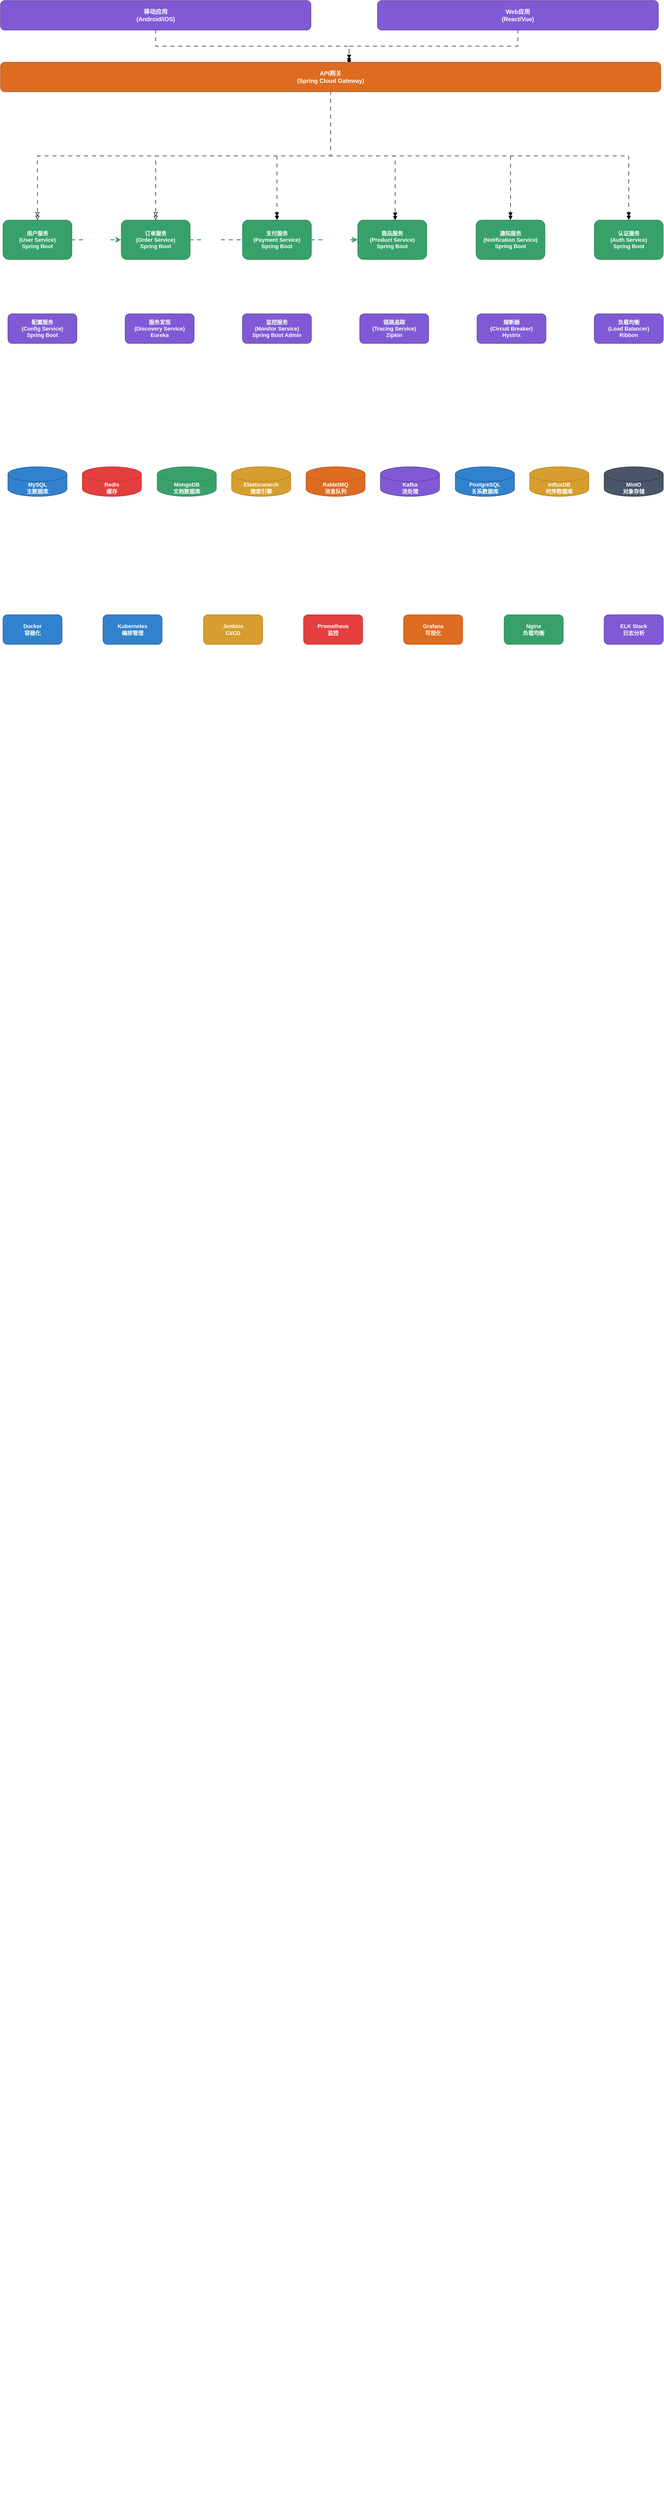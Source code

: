<mxfile>
    <diagram name="微服务架构设计" id="N2Myn5PMIJ71eVjoM_Ix">
        <mxGraphModel dx="1378" dy="1780" grid="1" gridSize="10" guides="1" tooltips="1" connect="1" arrows="1" fold="1" page="1" pageScale="1" pageWidth="827" pageHeight="1169" background="none" math="1" shadow="0">
            <root>
                <mxCell id="0"/>
                <mxCell id="1" parent="0"/>
                <mxCell id="m5sTgkwVKxVvh67zWAer-371" style="edgeStyle=orthogonalEdgeStyle;rounded=0;orthogonalLoop=1;jettySize=auto;html=1;exitX=0.5;exitY=1;exitDx=0;exitDy=0;entryX=0.528;entryY=0.073;entryDx=0;entryDy=0;flowAnimation=1;entryPerimeter=0;" parent="1" source="m5sTgkwVKxVvh67zWAer-361" target="m5sTgkwVKxVvh67zWAer-364" edge="1">
                    <mxGeometry relative="1" as="geometry"/>
                </mxCell>
                <mxCell id="m5sTgkwVKxVvh67zWAer-361" value="Web应用&#10;(React/Vue)" style="rounded=1;whiteSpace=wrap;html=1;fillColor=#805ad5;strokeColor=#553c9a;fontColor=#ffffff;fontSize=12;fontStyle=1;" parent="1" vertex="1">
                    <mxGeometry x="1320" y="555" width="570" height="60" as="geometry"/>
                </mxCell>
                <mxCell id="2" style="edgeStyle=orthogonalEdgeStyle;shape=connector;rounded=0;html=1;exitX=0.5;exitY=1;exitDx=0;exitDy=0;entryX=0.528;entryY=0.007;entryDx=0;entryDy=0;entryPerimeter=0;labelBackgroundColor=default;strokeColor=default;fontFamily=Helvetica;fontSize=11;fontColor=default;startArrow=none;startFill=0;endArrow=doubleBlock;endFill=1;flowAnimation=1;" parent="1" source="m5sTgkwVKxVvh67zWAer-362" target="m5sTgkwVKxVvh67zWAer-364" edge="1">
                    <mxGeometry relative="1" as="geometry"/>
                </mxCell>
                <mxCell id="m5sTgkwVKxVvh67zWAer-362" value="移动应用&#10;(Android/iOS)" style="rounded=1;whiteSpace=wrap;html=1;fillColor=#805ad5;strokeColor=#553c9a;fontColor=#ffffff;fontSize=12;fontStyle=1;" parent="1" vertex="1">
                    <mxGeometry x="555" y="555" width="630" height="60" as="geometry"/>
                </mxCell>
                <mxCell id="m5sTgkwVKxVvh67zWAer-382" style="edgeStyle=orthogonalEdgeStyle;rounded=0;orthogonalLoop=1;jettySize=auto;html=1;exitX=0.5;exitY=1;exitDx=0;exitDy=0;convertToSvg=0;flowAnimation=1;endArrow=doubleBlock;endFill=0;" parent="1" source="m5sTgkwVKxVvh67zWAer-364" target="m5sTgkwVKxVvh67zWAer-372" edge="1">
                    <mxGeometry relative="1" as="geometry"/>
                </mxCell>
                <mxCell id="m5sTgkwVKxVvh67zWAer-383" style="edgeStyle=orthogonalEdgeStyle;rounded=0;orthogonalLoop=1;jettySize=auto;html=1;exitX=0.5;exitY=1;exitDx=0;exitDy=0;entryX=0.5;entryY=0;entryDx=0;entryDy=0;exitPerimeter=0;convertToSvg=0;flowAnimation=1;endArrow=doubleBlock;endFill=0;" parent="1" source="m5sTgkwVKxVvh67zWAer-364" target="m5sTgkwVKxVvh67zWAer-373" edge="1">
                    <mxGeometry relative="1" as="geometry"/>
                </mxCell>
                <mxCell id="3" style="edgeStyle=orthogonalEdgeStyle;shape=connector;rounded=0;html=1;exitX=0.5;exitY=1;exitDx=0;exitDy=0;entryX=0.5;entryY=0;entryDx=0;entryDy=0;labelBackgroundColor=default;strokeColor=default;fontFamily=Helvetica;fontSize=11;fontColor=default;startArrow=none;startFill=0;endArrow=doubleBlock;endFill=1;flowAnimation=1;" parent="1" source="m5sTgkwVKxVvh67zWAer-364" target="m5sTgkwVKxVvh67zWAer-381" edge="1">
                    <mxGeometry relative="1" as="geometry"/>
                </mxCell>
                <mxCell id="4" style="edgeStyle=orthogonalEdgeStyle;shape=connector;rounded=0;html=1;exitX=0.5;exitY=1;exitDx=0;exitDy=0;labelBackgroundColor=default;strokeColor=default;fontFamily=Helvetica;fontSize=11;fontColor=default;startArrow=none;startFill=0;endArrow=doubleBlock;endFill=1;flowAnimation=1;" parent="1" source="m5sTgkwVKxVvh67zWAer-364" target="m5sTgkwVKxVvh67zWAer-375" edge="1">
                    <mxGeometry relative="1" as="geometry"/>
                </mxCell>
                <mxCell id="5" style="edgeStyle=orthogonalEdgeStyle;shape=connector;rounded=0;html=1;exitX=0.5;exitY=1;exitDx=0;exitDy=0;labelBackgroundColor=default;strokeColor=default;fontFamily=Helvetica;fontSize=11;fontColor=default;startArrow=none;startFill=0;endArrow=doubleBlock;endFill=1;flowAnimation=1;" parent="1" source="m5sTgkwVKxVvh67zWAer-364" target="m5sTgkwVKxVvh67zWAer-376" edge="1">
                    <mxGeometry relative="1" as="geometry"/>
                </mxCell>
                <mxCell id="m5sTgkwVKxVvh67zWAer-364" value="API网关&#10;(Spring Cloud Gateway)" style="rounded=1;whiteSpace=wrap;html=1;fillColor=#dd6b20;strokeColor=#c05621;fontColor=#ffffff;fontSize=12;fontStyle=1;" parent="1" vertex="1">
                    <mxGeometry x="555" y="680" width="1340" height="60" as="geometry"/>
                </mxCell>
                <mxCell id="m5sTgkwVKxVvh67zWAer-372" value="用户服务&#10;(User Service)&#10;Spring Boot" style="rounded=1;whiteSpace=wrap;html=1;fillColor=#38a169;strokeColor=#2f855a;fontColor=#ffffff;fontSize=11;fontStyle=1;" parent="1" vertex="1">
                    <mxGeometry x="560" y="1000" width="140" height="80" as="geometry"/>
                </mxCell>
                <mxCell id="m5sTgkwVKxVvh67zWAer-373" value="订单服务&#10;(Order Service)&#10;Spring Boot" style="rounded=1;whiteSpace=wrap;html=1;fillColor=#38a169;strokeColor=#2f855a;fontColor=#ffffff;fontSize=11;fontStyle=1;" parent="1" vertex="1">
                    <mxGeometry x="800" y="1000" width="140" height="80" as="geometry"/>
                </mxCell>
                <mxCell id="m5sTgkwVKxVvh67zWAer-374" value="商品服务&#10;(Product Service)&#10;Spring Boot" style="rounded=1;whiteSpace=wrap;html=1;fillColor=#38a169;strokeColor=#2f855a;fontColor=#ffffff;fontSize=11;fontStyle=1;" parent="1" vertex="1">
                    <mxGeometry x="1280" y="1000" width="140" height="80" as="geometry"/>
                </mxCell>
                <mxCell id="m5sTgkwVKxVvh67zWAer-375" value="通知服务&#10;(Notification Service)&#10;Spring Boot" style="rounded=1;whiteSpace=wrap;html=1;fillColor=#38a169;strokeColor=#2f855a;fontColor=#ffffff;fontSize=11;fontStyle=1;" parent="1" vertex="1">
                    <mxGeometry x="1520" y="1000" width="140" height="80" as="geometry"/>
                </mxCell>
                <mxCell id="m5sTgkwVKxVvh67zWAer-376" value="认证服务&#10;(Auth Service)&#10;Spring Boot" style="rounded=1;whiteSpace=wrap;html=1;fillColor=#38a169;strokeColor=#2f855a;fontColor=#ffffff;fontSize=11;fontStyle=1;" parent="1" vertex="1">
                    <mxGeometry x="1760" y="1000" width="140" height="80" as="geometry"/>
                </mxCell>
                <mxCell id="m5sTgkwVKxVvh67zWAer-377" value="REST API" style="endArrow=classic;html=1;rounded=0;exitX=1;exitY=0.5;exitDx=0;exitDy=0;entryX=0;entryY=0.5;entryDx=0;entryDy=0;fontSize=10;fontColor=light-dark(#FFFFFF,#FFFFFF);strokeColor=#38a169;strokeWidth=2;flowAnimation=1;" parent="1" source="m5sTgkwVKxVvh67zWAer-372" target="m5sTgkwVKxVvh67zWAer-373" edge="1">
                    <mxGeometry width="50" height="50" relative="1" as="geometry">
                        <mxPoint x="800" y="1030" as="sourcePoint"/>
                        <mxPoint x="800" y="1030" as="targetPoint"/>
                    </mxGeometry>
                </mxCell>
                <mxCell id="m5sTgkwVKxVvh67zWAer-378" value="REST API" style="endArrow=classic;html=1;rounded=0;exitX=1;exitY=0.5;exitDx=0;exitDy=0;entryX=0;entryY=0.5;entryDx=0;entryDy=0;fontSize=10;fontColor=light-dark(#FFFFFF,#FFFFFF);strokeColor=#38a169;strokeWidth=2;startArrow=none;flowAnimation=1;" parent="1" source="m5sTgkwVKxVvh67zWAer-381" target="m5sTgkwVKxVvh67zWAer-374" edge="1">
                    <mxGeometry width="50" height="50" relative="1" as="geometry">
                        <mxPoint x="960" y="1030" as="sourcePoint"/>
                        <mxPoint x="960" y="1030" as="targetPoint"/>
                    </mxGeometry>
                </mxCell>
                <mxCell id="m5sTgkwVKxVvh67zWAer-380" value="" style="endArrow=none;html=1;rounded=0;exitX=1;exitY=0.5;exitDx=0;exitDy=0;entryX=0;entryY=0.5;entryDx=0;entryDy=0;fontSize=10;fontColor=light-dark(#FFFFFF,#FFFFFF);strokeColor=#38a169;strokeWidth=2;flowAnimation=1;align=center;labelBorderColor=none;" parent="1" source="m5sTgkwVKxVvh67zWAer-373" target="m5sTgkwVKxVvh67zWAer-381" edge="1">
                    <mxGeometry width="50" height="50" relative="1" as="geometry">
                        <mxPoint x="940" y="1030" as="sourcePoint"/>
                        <mxPoint x="1160" y="1030" as="targetPoint"/>
                        <Array as="points"/>
                    </mxGeometry>
                </mxCell>
                <mxCell id="9" value="&lt;span style=&quot;color: rgb(255, 255, 255); font-size: 10px;&quot;&gt;消息队列&lt;/span&gt;" style="edgeLabel;html=1;align=center;verticalAlign=middle;resizable=0;points=[];" vertex="1" connectable="0" parent="m5sTgkwVKxVvh67zWAer-380">
                    <mxGeometry x="-0.234" y="-2" relative="1" as="geometry">
                        <mxPoint y="-2" as="offset"/>
                    </mxGeometry>
                </mxCell>
                <mxCell id="m5sTgkwVKxVvh67zWAer-381" value="支付服务&#10;(Payment Service)&#10;Spring Boot" style="rounded=1;whiteSpace=wrap;html=1;fillColor=#38a169;strokeColor=#2f855a;fontColor=#ffffff;fontSize=11;fontStyle=1;" parent="1" vertex="1">
                    <mxGeometry x="1046" y="1000" width="140" height="80" as="geometry"/>
                </mxCell>
                <mxCell id="m5sTgkwVKxVvh67zWAer-384" style="edgeStyle=orthogonalEdgeStyle;rounded=0;orthogonalLoop=1;jettySize=auto;html=1;exitX=0.5;exitY=1;exitDx=0;exitDy=0;entryX=0.542;entryY=0.004;entryDx=0;entryDy=0;entryPerimeter=0;convertToSvg=0;flowAnimation=1;startArrow=none;startFill=0;endArrow=doubleBlock;endFill=1;" parent="1" source="m5sTgkwVKxVvh67zWAer-364" target="m5sTgkwVKxVvh67zWAer-374" edge="1">
                    <mxGeometry relative="1" as="geometry"/>
                </mxCell>
                <mxCell id="m5sTgkwVKxVvh67zWAer-385" value="配置服务&#10;(Config Service)&#10;Spring Boot" style="rounded=1;whiteSpace=wrap;html=1;fillColor=#805ad5;strokeColor=#553c9a;fontColor=#ffffff;fontSize=11;fontStyle=1;" parent="1" vertex="1">
                    <mxGeometry x="570" y="1190" width="140" height="60" as="geometry"/>
                </mxCell>
                <mxCell id="m5sTgkwVKxVvh67zWAer-386" value="服务发现&#10;(Discovery Service)&#10;Eureka" style="rounded=1;whiteSpace=wrap;html=1;fillColor=#805ad5;strokeColor=#553c9a;fontColor=#ffffff;fontSize=11;fontStyle=1;" parent="1" vertex="1">
                    <mxGeometry x="808" y="1190" width="140" height="60" as="geometry"/>
                </mxCell>
                <mxCell id="m5sTgkwVKxVvh67zWAer-387" value="监控服务&#10;(Monitor Service)&#10;Spring Boot Admin" style="rounded=1;whiteSpace=wrap;html=1;fillColor=#805ad5;strokeColor=#553c9a;fontColor=#ffffff;fontSize=11;fontStyle=1;" parent="1" vertex="1">
                    <mxGeometry x="1046" y="1190" width="140" height="60" as="geometry"/>
                </mxCell>
                <mxCell id="m5sTgkwVKxVvh67zWAer-388" value="链路追踪&#10;(Tracing Service)&#10;Zipkin" style="rounded=1;whiteSpace=wrap;html=1;fillColor=#805ad5;strokeColor=#553c9a;fontColor=#ffffff;fontSize=11;fontStyle=1;" parent="1" vertex="1">
                    <mxGeometry x="1284" y="1190" width="140" height="60" as="geometry"/>
                </mxCell>
                <mxCell id="m5sTgkwVKxVvh67zWAer-389" value="熔断器&#10;(Circuit Breaker)&#10;Hystrix" style="rounded=1;whiteSpace=wrap;html=1;fillColor=#805ad5;strokeColor=#553c9a;fontColor=#ffffff;fontSize=11;fontStyle=1;" parent="1" vertex="1">
                    <mxGeometry x="1522" y="1190" width="140" height="60" as="geometry"/>
                </mxCell>
                <mxCell id="m5sTgkwVKxVvh67zWAer-390" value="负载均衡&#10;(Load Balancer)&#10;Ribbon" style="rounded=1;whiteSpace=wrap;html=1;fillColor=#805ad5;strokeColor=#553c9a;fontColor=#ffffff;fontSize=11;fontStyle=1;" parent="1" vertex="1">
                    <mxGeometry x="1760" y="1190" width="140" height="60" as="geometry"/>
                </mxCell>
                <mxCell id="m5sTgkwVKxVvh67zWAer-397" value="MySQL&#10;主数据库" style="shape=cylinder3;whiteSpace=wrap;html=1;boundedLbl=1;backgroundOutline=1;size=15;fillColor=#3182ce;strokeColor=#2c5282;fontColor=#ffffff;fontSize=11;fontStyle=1;" parent="1" vertex="1">
                    <mxGeometry x="570" y="1500" width="120" height="60" as="geometry"/>
                </mxCell>
                <mxCell id="m5sTgkwVKxVvh67zWAer-398" value="Redis&#10;缓存" style="shape=cylinder3;whiteSpace=wrap;html=1;boundedLbl=1;backgroundOutline=1;size=15;fillColor=#e53e3e;strokeColor=#c53030;fontColor=#ffffff;fontSize=11;fontStyle=1;" parent="1" vertex="1">
                    <mxGeometry x="721" y="1500" width="120" height="60" as="geometry"/>
                </mxCell>
                <mxCell id="m5sTgkwVKxVvh67zWAer-399" value="MongoDB&#10;文档数据库" style="shape=cylinder3;whiteSpace=wrap;html=1;boundedLbl=1;backgroundOutline=1;size=15;fillColor=#38a169;strokeColor=#2f855a;fontColor=#ffffff;fontSize=11;fontStyle=1;" parent="1" vertex="1">
                    <mxGeometry x="873" y="1500" width="120" height="60" as="geometry"/>
                </mxCell>
                <mxCell id="m5sTgkwVKxVvh67zWAer-400" value="Elasticsearch&#10;搜索引擎" style="shape=cylinder3;whiteSpace=wrap;html=1;boundedLbl=1;backgroundOutline=1;size=15;fillColor=#d69e2e;strokeColor=#b7791f;fontColor=#ffffff;fontSize=11;fontStyle=1;" parent="1" vertex="1">
                    <mxGeometry x="1024" y="1500" width="120" height="60" as="geometry"/>
                </mxCell>
                <mxCell id="m5sTgkwVKxVvh67zWAer-401" value="RabbitMQ&#10;消息队列" style="shape=cylinder3;whiteSpace=wrap;html=1;boundedLbl=1;backgroundOutline=1;size=15;fillColor=#dd6b20;strokeColor=#c05621;fontColor=#ffffff;fontSize=11;fontStyle=1;" parent="1" vertex="1">
                    <mxGeometry x="1175" y="1500" width="120" height="60" as="geometry"/>
                </mxCell>
                <mxCell id="m5sTgkwVKxVvh67zWAer-402" value="Kafka&#10;流处理" style="shape=cylinder3;whiteSpace=wrap;html=1;boundedLbl=1;backgroundOutline=1;size=15;fillColor=#805ad5;strokeColor=#553c9a;fontColor=#ffffff;fontSize=11;fontStyle=1;" parent="1" vertex="1">
                    <mxGeometry x="1326" y="1500" width="120" height="60" as="geometry"/>
                </mxCell>
                <mxCell id="m5sTgkwVKxVvh67zWAer-403" value="PostgreSQL&#10;关系数据库" style="shape=cylinder3;whiteSpace=wrap;html=1;boundedLbl=1;backgroundOutline=1;size=15;fillColor=#3182ce;strokeColor=#2c5282;fontColor=#ffffff;fontSize=11;fontStyle=1;" parent="1" vertex="1">
                    <mxGeometry x="1478" y="1500" width="120" height="60" as="geometry"/>
                </mxCell>
                <mxCell id="m5sTgkwVKxVvh67zWAer-404" value="MinIO&#10;对象存储" style="shape=cylinder3;whiteSpace=wrap;html=1;boundedLbl=1;backgroundOutline=1;size=15;fillColor=#4a5568;strokeColor=#2d3748;fontColor=#ffffff;fontSize=11;fontStyle=1;" parent="1" vertex="1">
                    <mxGeometry x="1780" y="1500" width="120" height="60" as="geometry"/>
                </mxCell>
                <mxCell id="m5sTgkwVKxVvh67zWAer-405" value="InfluxDB&#10;时序数据库" style="shape=cylinder3;whiteSpace=wrap;html=1;boundedLbl=1;backgroundOutline=1;size=15;fillColor=#d69e2e;strokeColor=#b7791f;fontColor=#ffffff;fontSize=11;fontStyle=1;" parent="1" vertex="1">
                    <mxGeometry x="1629" y="1500" width="120" height="60" as="geometry"/>
                </mxCell>
                <mxCell id="m5sTgkwVKxVvh67zWAer-406" value="Docker&#10;容器化" style="rounded=1;whiteSpace=wrap;html=1;fillColor=#3182ce;strokeColor=#2c5282;fontColor=#ffffff;fontSize=11;fontStyle=1;" parent="1" vertex="1">
                    <mxGeometry x="560" y="1800" width="120" height="60" as="geometry"/>
                </mxCell>
                <mxCell id="m5sTgkwVKxVvh67zWAer-407" value="Kubernetes&#10;编排管理" style="rounded=1;whiteSpace=wrap;html=1;fillColor=#3182ce;strokeColor=#2c5282;fontColor=#ffffff;fontSize=11;fontStyle=1;" parent="1" vertex="1">
                    <mxGeometry x="763" y="1800" width="120" height="60" as="geometry"/>
                </mxCell>
                <mxCell id="m5sTgkwVKxVvh67zWAer-408" value="Jenkins&#10;CI/CD" style="rounded=1;whiteSpace=wrap;html=1;fillColor=#d69e2e;strokeColor=#b7791f;fontColor=#ffffff;fontSize=11;fontStyle=1;" parent="1" vertex="1">
                    <mxGeometry x="967" y="1800" width="120" height="60" as="geometry"/>
                </mxCell>
                <mxCell id="m5sTgkwVKxVvh67zWAer-409" value="Prometheus&#10;监控" style="rounded=1;whiteSpace=wrap;html=1;fillColor=#e53e3e;strokeColor=#c53030;fontColor=#ffffff;fontSize=11;fontStyle=1;" parent="1" vertex="1">
                    <mxGeometry x="1170" y="1800" width="120" height="60" as="geometry"/>
                </mxCell>
                <mxCell id="m5sTgkwVKxVvh67zWAer-410" value="Grafana&#10;可视化" style="rounded=1;whiteSpace=wrap;html=1;fillColor=#dd6b20;strokeColor=#c05621;fontColor=#ffffff;fontSize=11;fontStyle=1;" parent="1" vertex="1">
                    <mxGeometry x="1373" y="1800" width="120" height="60" as="geometry"/>
                </mxCell>
                <mxCell id="m5sTgkwVKxVvh67zWAer-411" value="Nginx&#10;负载均衡" style="rounded=1;whiteSpace=wrap;html=1;fillColor=#38a169;strokeColor=#2f855a;fontColor=#ffffff;fontSize=11;fontStyle=1;" parent="1" vertex="1">
                    <mxGeometry x="1577" y="1800" width="120" height="60" as="geometry"/>
                </mxCell>
                <mxCell id="m5sTgkwVKxVvh67zWAer-412" value="ELK Stack&#10;日志分析" style="rounded=1;whiteSpace=wrap;html=1;fillColor=#805ad5;strokeColor=#553c9a;fontColor=#ffffff;fontSize=11;fontStyle=1;" parent="1" vertex="1">
                    <mxGeometry x="1780" y="1800" width="120" height="60" as="geometry"/>
                </mxCell>
                <mxCell id="8" value="&lt;mxfile host=&quot;65bd71144e&quot;&gt;&#10;    &lt;diagram name=&quot;详细微服务架构设计&quot; id=&quot;detailed-microservice-arch&quot;&gt;&#10;        &lt;mxGraphModel dx=&quot;1600&quot; dy=&quot;1200&quot; grid=&quot;1&quot; gridSize=&quot;10&quot; guides=&quot;1&quot; tooltips=&quot;1&quot; connect=&quot;1&quot; arrows=&quot;1&quot; fold=&quot;1&quot; page=&quot;1&quot; pageScale=&quot;1&quot; pageWidth=&quot;1169&quot; pageHeight=&quot;827&quot; background=&quot;none&quot; math=&quot;1&quot; shadow=&quot;0&quot;&gt;&#10;            &lt;root&gt;&#10;                &lt;mxCell id=&quot;0&quot;/&gt;&#10;                &lt;mxCell id=&quot;1&quot; parent=&quot;0&quot;/&gt;&#10;                &#10;                &lt;!-- 用户层标题 --&gt;&#10;                &lt;mxCell id=&quot;user-layer-title&quot; value=&quot;用户层 (User Layer)&quot; style=&quot;text;html=1;strokeColor=none;fillColor=#2d3748;align=center;verticalAlign=middle;whiteSpace=wrap;rounded=1;fontSize=16;fontStyle=1;fontColor=#ffffff;&quot; vertex=&quot;1&quot; parent=&quot;1&quot;&gt;&#10;                    &lt;mxGeometry x=&quot;50&quot; y=&quot;20&quot; width=&quot;1100&quot; height=&quot;40&quot; as=&quot;geometry&quot;/&gt;&#10;                &lt;/mxCell&gt;&#10;                &#10;                &lt;!-- 用户层组件 --&gt;&#10;                &lt;mxCell id=&quot;web-app&quot; value=&quot;Web应用&amp;#10;(React/Vue.js)&amp;#10;• 用户界面&amp;#10;• 状态管理&amp;#10;• 路由控制&quot; style=&quot;rounded=1;whiteSpace=wrap;html=1;fillColor=#805ad5;strokeColor=#553c9a;fontColor=#ffffff;fontSize=11;fontStyle=1;&quot; vertex=&quot;1&quot; parent=&quot;1&quot;&gt;&#10;                    &lt;mxGeometry x=&quot;50&quot; y=&quot;80&quot; width=&quot;200&quot; height=&quot;100&quot; as=&quot;geometry&quot;/&gt;&#10;                &lt;/mxCell&gt;&#10;                &#10;                &lt;mxCell id=&quot;mobile-app&quot; value=&quot;移动应用&amp;#10;(Android/iOS)&amp;#10;• 原生界面&amp;#10;• 推送通知&amp;#10;• 离线缓存&quot; style=&quot;rounded=1;whiteSpace=wrap;html=1;fillColor=#805ad5;strokeColor=#553c9a;fontColor=#ffffff;fontSize=11;fontStyle=1;&quot; vertex=&quot;1&quot; parent=&quot;1&quot;&gt;&#10;                    &lt;mxGeometry x=&quot;280&quot; y=&quot;80&quot; width=&quot;200&quot; height=&quot;100&quot; as=&quot;geometry&quot;/&gt;&#10;                &lt;/mxCell&gt;&#10;                &#10;                &lt;mxCell id=&quot;admin-panel&quot; value=&quot;管理后台&amp;#10;(Vue Admin)&amp;#10;• 数据统计&amp;#10;• 系统配置&amp;#10;• 用户管理&quot; style=&quot;rounded=1;whiteSpace=wrap;html=1;fillColor=#805ad5;strokeColor=#553c9a;fontColor=#ffffff;fontSize=11;fontStyle=1;&quot; vertex=&quot;1&quot; parent=&quot;1&quot;&gt;&#10;                    &lt;mxGeometry x=&quot;510&quot; y=&quot;80&quot; width=&quot;200&quot; height=&quot;100&quot; as=&quot;geometry&quot;/&gt;&#10;                &lt;/mxCell&gt;&#10;                &#10;                &lt;mxCell id=&quot;third-party&quot; value=&quot;第三方集成&amp;#10;(API Client)&amp;#10;• 支付接口&amp;#10;• 短信服务&amp;#10;• 地图服务&quot; style=&quot;rounded=1;whiteSpace=wrap;html=1;fillColor=#805ad5;strokeColor=#553c9a;fontColor=#ffffff;fontSize=11;fontStyle=1;&quot; vertex=&quot;1&quot; parent=&quot;1&quot;&gt;&#10;                    &lt;mxGeometry x=&quot;740&quot; y=&quot;80&quot; width=&quot;200&quot; height=&quot;100&quot; as=&quot;geometry&quot;/&gt;&#10;                &lt;/mxCell&gt;&#10;                &#10;                &lt;mxCell id=&quot;iot-device&quot; value=&quot;IoT设备&amp;#10;(传感器/控制器)&amp;#10;• 数据采集&amp;#10;• 远程控制&amp;#10;• 实时监控&quot; style=&quot;rounded=1;whiteSpace=wrap;html=1;fillColor=#805ad5;strokeColor=#553c9a;fontColor=#ffffff;fontSize=11;fontStyle=1;&quot; vertex=&quot;1&quot; parent=&quot;1&quot;&gt;&#10;                    &lt;mxGeometry x=&quot;970&quot; y=&quot;80&quot; width=&quot;200&quot; height=&quot;100&quot; as=&quot;geometry&quot;/&gt;&#10;                &lt;/mxCell&gt;&#10;                &#10;                &lt;!-- API网关层标题 --&gt;&#10;                &lt;mxCell id=&quot;gateway-layer-title&quot; value=&quot;API网关层 (Gateway Layer)&quot; style=&quot;text;html=1;strokeColor=none;fillColor=#744210;align=center;verticalAlign=middle;whiteSpace=wrap;rounded=1;fontSize=16;fontStyle=1;fontColor=#ffffff;&quot; vertex=&quot;1&quot; parent=&quot;1&quot;&gt;&#10;                    &lt;mxGeometry x=&quot;50&quot; y=&quot;220&quot; width=&quot;1100&quot; height=&quot;40&quot; as=&quot;geometry&quot;/&gt;&#10;                &lt;/mxCell&gt;&#10;                &#10;                &lt;!-- API网关组件 --&gt;&#10;                &lt;mxCell id=&quot;api-gateway&quot; value=&quot;API网关&amp;#10;(Spring Cloud Gateway)&amp;#10;• 路由转发&amp;#10;• 负载均衡&amp;#10;• 限流熔断&amp;#10;• 认证授权&amp;#10;• 日志记录&quot; style=&quot;rounded=1;whiteSpace=wrap;html=1;fillColor=#dd6b20;strokeColor=#c05621;fontColor=#ffffff;fontSize=11;fontStyle=1;&quot; vertex=&quot;1&quot; parent=&quot;1&quot;&gt;&#10;                    &lt;mxGeometry x=&quot;50&quot; y=&quot;280&quot; width=&quot;300&quot; height=&quot;120&quot; as=&quot;geometry&quot;/&gt;&#10;                &lt;/mxCell&gt;&#10;                &#10;                &lt;mxCell id=&quot;load-balancer&quot; value=&quot;负载均衡器&amp;#10;(Nginx/HAProxy)&amp;#10;• 流量分发&amp;#10;• 健康检查&amp;#10;• SSL终止&amp;#10;• 静态资源&quot; style=&quot;rounded=1;whiteSpace=wrap;html=1;fillColor=#dd6b20;strokeColor=#c05621;fontColor=#ffffff;fontSize=11;fontStyle=1;&quot; vertex=&quot;1&quot; parent=&quot;1&quot;&gt;&#10;                    &lt;mxGeometry x=&quot;380&quot; y=&quot;280&quot; width=&quot;300&quot; height=&quot;120&quot; as=&quot;geometry&quot;/&gt;&#10;                &lt;/mxCell&gt;&#10;                &#10;                &lt;mxCell id=&quot;cdn&quot; value=&quot;CDN加速&amp;#10;(阿里云/腾讯云)&amp;#10;• 静态资源缓存&amp;#10;• 全球加速&amp;#10;• 图片处理&amp;#10;• 视频转码&quot; style=&quot;rounded=1;whiteSpace=wrap;html=1;fillColor=#dd6b20;strokeColor=#c05621;fontColor=#ffffff;fontSize=11;fontStyle=1;&quot; vertex=&quot;1&quot; parent=&quot;1&quot;&gt;&#10;                    &lt;mxGeometry x=&quot;710&quot; y=&quot;280&quot; width=&quot;300&quot; height=&quot;120&quot; as=&quot;geometry&quot;/&gt;&#10;                &lt;/mxCell&gt;&#10;                &#10;                &lt;mxCell id=&quot;waf&quot; value=&quot;Web应用防火墙&amp;#10;(WAF)&amp;#10;• DDoS防护&amp;#10;• SQL注入防护&amp;#10;• XSS防护&amp;#10;• 恶意请求拦截&quot; style=&quot;rounded=1;whiteSpace=wrap;html=1;fillColor=#dd6b20;strokeColor=#c05621;fontColor=#ffffff;fontSize=11;fontStyle=1;&quot; vertex=&quot;1&quot; parent=&quot;1&quot;&gt;&#10;                    &lt;mxGeometry x=&quot;1040&quot; y=&quot;280&quot; width=&quot;300&quot; height=&quot;120&quot; as=&quot;geometry&quot;/&gt;&#10;                &lt;/mxCell&gt;&#10;                &#10;                &lt;!-- 业务服务层标题 --&gt;&#10;                &lt;mxCell id=&quot;business-layer-title&quot; value=&quot;业务服务层 (Business Services)&quot; style=&quot;text;html=1;strokeColor=none;fillColor=#38a169;align=center;verticalAlign=middle;whiteSpace=wrap;rounded=1;fontSize=16;fontStyle=1;fontColor=#ffffff;&quot; vertex=&quot;1&quot; parent=&quot;1&quot;&gt;&#10;                    &lt;mxGeometry x=&quot;50&quot; y=&quot;440&quot; width=&quot;1100&quot; height=&quot;40&quot; as=&quot;geometry&quot;/&gt;&#10;                &lt;/mxCell&gt;&#10;                &#10;                &lt;!-- 业务服务组件 --&gt;&#10;                &lt;mxCell id=&quot;user-service&quot; value=&quot;用户服务&amp;#10;(User Service)&amp;#10;• 用户注册/登录&amp;#10;• 个人信息管理&amp;#10;• 权限控制&amp;#10;• 用户画像&quot; style=&quot;rounded=1;whiteSpace=wrap;html=1;fillColor=#38a169;strokeColor=#2f855a;fontColor=#ffffff;fontSize=11;fontStyle=1;&quot; vertex=&quot;1&quot; parent=&quot;1&quot;&gt;&#10;                    &lt;mxGeometry x=&quot;50&quot; y=&quot;500&quot; width=&quot;180&quot; height=&quot;100&quot; as=&quot;geometry&quot;/&gt;&#10;                &lt;/mxCell&gt;&#10;                &#10;                &lt;mxCell id=&quot;order-service&quot; value=&quot;订单服务&amp;#10;(Order Service)&amp;#10;• 订单创建/管理&amp;#10;• 支付集成&amp;#10;• 库存检查&amp;#10;• 订单状态跟踪&quot; style=&quot;rounded=1;whiteSpace=wrap;html=1;fillColor=#38a169;strokeColor=#2f855a;fontColor=#ffffff;fontSize=11;fontStyle=1;&quot; vertex=&quot;1&quot; parent=&quot;1&quot;&gt;&#10;                    &lt;mxGeometry x=&quot;250&quot; y=&quot;500&quot; width=&quot;180&quot; height=&quot;100&quot; as=&quot;geometry&quot;/&gt;&#10;                &lt;/mxCell&gt;&#10;                &#10;                &lt;mxCell id=&quot;product-service&quot; value=&quot;商品服务&amp;#10;(Product Service)&amp;#10;• 商品信息管理&amp;#10;• 分类目录&amp;#10;• 价格策略&amp;#10;• 库存管理&quot; style=&quot;rounded=1;whiteSpace=wrap;html=1;fillColor=#38a169;strokeColor=#2f855a;fontColor=#ffffff;fontSize=11;fontStyle=1;&quot; vertex=&quot;1&quot; parent=&quot;1&quot;&gt;&#10;                    &lt;mxGeometry x=&quot;450&quot; y=&quot;500&quot; width=&quot;180&quot; height=&quot;100&quot; as=&quot;geometry&quot;/&gt;&#10;                &lt;/mxCell&gt;&#10;                &#10;                &lt;mxCell id=&quot;payment-service&quot; value=&quot;支付服务&amp;#10;(Payment Service)&amp;#10;• 支付处理&amp;#10;• 退款管理&amp;#10;• 对账结算&amp;#10;• 风控检测&quot; style=&quot;rounded=1;whiteSpace=wrap;html=1;fillColor=#38a169;strokeColor=#2f855a;fontColor=#ffffff;fontSize=11;fontStyle=1;&quot; vertex=&quot;1&quot; parent=&quot;1&quot;&gt;&#10;                    &lt;mxGeometry x=&quot;650&quot; y=&quot;500&quot; width=&quot;180&quot; height=&quot;100&quot; as=&quot;geometry&quot;/&gt;&#10;                &lt;/mxCell&gt;&#10;                &#10;                &lt;mxCell id=&quot;notification-service&quot; value=&quot;通知服务&amp;#10;(Notification Service)&amp;#10;• 短信推送&amp;#10;• 邮件发送&amp;#10;• 站内消息&amp;#10;• 推送通知&quot; style=&quot;rounded=1;whiteSpace=wrap;html=1;fillColor=#38a169;strokeColor=#2f855a;fontColor=#ffffff;fontSize=11;fontStyle=1;&quot; vertex=&quot;1&quot; parent=&quot;1&quot;&gt;&#10;                    &lt;mxGeometry x=&quot;850&quot; y=&quot;500&quot; width=&quot;180&quot; height=&quot;100&quot; as=&quot;geometry&quot;/&gt;&#10;                &lt;/mxCell&gt;&#10;                &#10;                &lt;mxCell id=&quot;search-service&quot; value=&quot;搜索服务&amp;#10;(Search Service)&amp;#10;• 全文搜索&amp;#10;• 智能推荐&amp;#10;• 搜索历史&amp;#10;• 热门搜索&quot; style=&quot;rounded=1;whiteSpace=wrap;html=1;fillColor=#38a169;strokeColor=#2f855a;fontColor=#ffffff;fontSize=11;fontStyle=1;&quot; vertex=&quot;1&quot; parent=&quot;1&quot;&gt;&#10;                    &lt;mxGeometry x=&quot;1050&quot; y=&quot;500&quot; width=&quot;180&quot; height=&quot;100&quot; as=&quot;geometry&quot;/&gt;&#10;                &lt;/mxCell&gt;&#10;                &#10;                &lt;!-- 基础服务层标题 --&gt;&#10;                &lt;mxCell id=&quot;foundation-layer-title&quot; value=&quot;基础服务层 (Foundation Services)&quot; style=&quot;text;html=1;strokeColor=none;fillColor=#805ad5;align=center;verticalAlign=middle;whiteSpace=wrap;rounded=1;fontSize=16;fontStyle=1;fontColor=#ffffff;&quot; vertex=&quot;1&quot; parent=&quot;1&quot;&gt;&#10;                    &lt;mxGeometry x=&quot;50&quot; y=&quot;640&quot; width=&quot;1100&quot; height=&quot;40&quot; as=&quot;geometry&quot;/&gt;&#10;                &lt;/mxCell&gt;&#10;                &#10;                &lt;!-- 基础服务组件 --&gt;&#10;                &lt;mxCell id=&quot;auth-service&quot; value=&quot;认证服务&amp;#10;(Auth Service)&amp;#10;• JWT令牌管理&amp;#10;• OAuth2集成&amp;#10;• 单点登录&amp;#10;• 权限验证&quot; style=&quot;rounded=1;whiteSpace=wrap;html=1;fillColor=#805ad5;strokeColor=#553c9a;fontColor=#ffffff;fontSize=11;fontStyle=1;&quot; vertex=&quot;1&quot; parent=&quot;1&quot;&gt;&#10;                    &lt;mxGeometry x=&quot;50&quot; y=&quot;700&quot; width=&quot;150&quot; height=&quot;100&quot; as=&quot;geometry&quot;/&gt;&#10;                &lt;/mxCell&gt;&#10;                &#10;                &lt;mxCell id=&quot;config-service&quot; value=&quot;配置服务&amp;#10;(Config Service)&amp;#10;• 配置管理&amp;#10;• 动态更新&amp;#10;• 环境隔离&amp;#10;• 配置加密&quot; style=&quot;rounded=1;whiteSpace=wrap;html=1;fillColor=#805ad5;strokeColor=#553c9a;fontColor=#ffffff;fontSize=11;fontStyle=1;&quot; vertex=&quot;1&quot; parent=&quot;1&quot;&gt;&#10;                    &lt;mxGeometry x=&quot;220&quot; y=&quot;700&quot; width=&quot;150&quot; height=&quot;100&quot; as=&quot;geometry&quot;/&gt;&#10;                &lt;/mxCell&gt;&#10;                &#10;                &lt;mxCell id=&quot;discovery-service&quot; value=&quot;服务发现&amp;#10;(Discovery Service)&amp;#10;• 服务注册&amp;#10;• 健康检查&amp;#10;• 负载均衡&amp;#10;• 故障转移&quot; style=&quot;rounded=1;whiteSpace=wrap;html=1;fillColor=#805ad5;strokeColor=#553c9a;fontColor=#ffffff;fontSize=11;fontStyle=1;&quot; vertex=&quot;1&quot; parent=&quot;1&quot;&gt;&#10;                    &lt;mxGeometry x=&quot;390&quot; y=&quot;700&quot; width=&quot;150&quot; height=&quot;100&quot; as=&quot;geometry&quot;/&gt;&#10;                &lt;/mxCell&gt;&#10;                &#10;                &lt;mxCell id=&quot;monitor-service&quot; value=&quot;监控服务&amp;#10;(Monitor Service)&amp;#10;• 性能监控&amp;#10;• 告警通知&amp;#10;• 日志收集&amp;#10;• 指标统计&quot; style=&quot;rounded=1;whiteSpace=wrap;html=1;fillColor=#805ad5;strokeColor=#553c9a;fontColor=#ffffff;fontSize=11;fontStyle=1;&quot; vertex=&quot;1&quot; parent=&quot;1&quot;&gt;&#10;                    &lt;mxGeometry x=&quot;560&quot; y=&quot;700&quot; width=&quot;150&quot; height=&quot;100&quot; as=&quot;geometry&quot;/&gt;&#10;                &lt;/mxCell&gt;&#10;                &#10;                &lt;mxCell id=&quot;tracing-service&quot; value=&quot;链路追踪&amp;#10;(Tracing Service)&amp;#10;• 分布式追踪&amp;#10;• 性能分析&amp;#10;• 错误定位&amp;#10;• 调用链分析&quot; style=&quot;rounded=1;whiteSpace=wrap;html=1;fillColor=#805ad5;strokeColor=#553c9a;fontColor=#ffffff;fontSize=11;fontStyle=1;&quot; vertex=&quot;1&quot; parent=&quot;1&quot;&gt;&#10;                    &lt;mxGeometry x=&quot;730&quot; y=&quot;700&quot; width=&quot;150&quot; height=&quot;100&quot; as=&quot;geometry&quot;/&gt;&#10;                &lt;/mxCell&gt;&#10;                &#10;                &lt;mxCell id=&quot;circuit-breaker&quot; value=&quot;熔断器&amp;#10;(Circuit Breaker)&amp;#10;• 故障隔离&amp;#10;• 降级策略&amp;#10;• 自动恢复&amp;#10;• 监控告警&quot; style=&quot;rounded=1;whiteSpace=wrap;html=1;fillColor=#805ad5;strokeColor=#553c9a;fontColor=#ffffff;fontSize=11;fontStyle=1;&quot; vertex=&quot;1&quot; parent=&quot;1&quot;&gt;&#10;                    &lt;mxGeometry x=&quot;900&quot; y=&quot;700&quot; width=&quot;150&quot; height=&quot;100&quot; as=&quot;geometry&quot;/&gt;&#10;                &lt;/mxCell&gt;&#10;                &#10;                &lt;mxCell id=&quot;rate-limiter&quot; value=&quot;限流器&amp;#10;(Rate Limiter)&amp;#10;• 流量控制&amp;#10;• 令牌桶算法&amp;#10;• 滑动窗口&amp;#10;• 自适应限流&quot; style=&quot;rounded=1;whiteSpace=wrap;html=1;fillColor=#805ad5;strokeColor=#553c9a;fontColor=#ffffff;fontSize=11;fontStyle=1;&quot; vertex=&quot;1&quot; parent=&quot;1&quot;&gt;&#10;                    &lt;mxGeometry x=&quot;1070&quot; y=&quot;700&quot; width=&quot;150&quot; height=&quot;100&quot; as=&quot;geometry&quot;/&gt;&#10;                &lt;/mxCell&gt;&#10;                &#10;                &lt;!-- 数据层标题 --&gt;&#10;                &lt;mxCell id=&quot;data-layer-title&quot; value=&quot;数据层 (Data Layer)&quot; style=&quot;text;html=1;strokeColor=none;fillColor=#3182ce;align=center;verticalAlign=middle;whiteSpace=wrap;rounded=1;fontSize=16;fontStyle=1;fontColor=#ffffff;&quot; vertex=&quot;1&quot; parent=&quot;1&quot;&gt;&#10;                    &lt;mxGeometry x=&quot;50&quot; y=&quot;840&quot; width=&quot;1100&quot; height=&quot;40&quot; as=&quot;geometry&quot;/&gt;&#10;                &lt;/mxCell&gt;&#10;                &#10;                &lt;!-- 数据存储组件 --&gt;&#10;                &lt;mxCell id=&quot;mysql&quot; value=&quot;MySQL&amp;#10;主数据库&amp;#10;• 用户数据&amp;#10;• 订单数据&amp;#10;• 商品数据&amp;#10;• 事务处理&quot; style=&quot;shape=cylinder3;whiteSpace=wrap;html=1;boundedLbl=1;backgroundOutline=1;size=15;fillColor=#3182ce;strokeColor=#2c5282;fontColor=#ffffff;fontSize=11;fontStyle=1;&quot; vertex=&quot;1&quot; parent=&quot;1&quot;&gt;&#10;                    &lt;mxGeometry x=&quot;50&quot; y=&quot;900&quot; width=&quot;120&quot; height=&quot;80&quot; as=&quot;geometry&quot;/&gt;&#10;                &lt;/mxCell&gt;&#10;                &#10;                &lt;mxCell id=&quot;redis&quot; value=&quot;Redis&amp;#10;缓存数据库&amp;#10;• 会话存储&amp;#10;• 热点数据&amp;#10;• 分布式锁&amp;#10;• 计数器&quot; style=&quot;shape=cylinder3;whiteSpace=wrap;html=1;boundedLbl=1;backgroundOutline=1;size=15;fillColor=#e53e3e;strokeColor=#c53030;fontColor=#ffffff;fontSize=11;fontStyle=1;&quot; vertex=&quot;1&quot; parent=&quot;1&quot;&gt;&#10;                    &lt;mxGeometry x=&quot;200&quot; y=&quot;900&quot; width=&quot;120&quot; height=&quot;80&quot; as=&quot;geometry&quot;/&gt;&#10;                &lt;/mxCell&gt;&#10;                &#10;                &lt;mxCell id=&quot;mongodb&quot; value=&quot;MongoDB&amp;#10;文档数据库&amp;#10;• 日志数据&amp;#10;• 配置数据&amp;#10;• 非结构化数据&amp;#10;• 大数据存储&quot; style=&quot;shape=cylinder3;whiteSpace=wrap;html=1;boundedLbl=1;backgroundOutline=1;size=15;fillColor=#38a169;strokeColor=#2f855a;fontColor=#ffffff;fontSize=11;fontStyle=1;&quot; vertex=&quot;1&quot; parent=&quot;1&quot;&gt;&#10;                    &lt;mxGeometry x=&quot;350&quot; y=&quot;900&quot; width=&quot;120&quot; height=&quot;80&quot; as=&quot;geometry&quot;/&gt;&#10;                &lt;/mxCell&gt;&#10;                &#10;                &lt;mxCell id=&quot;elasticsearch&quot; value=&quot;Elasticsearch&amp;#10;搜索引擎&amp;#10;• 全文检索&amp;#10;• 数据分析&amp;#10;• 日志分析&amp;#10;• 实时搜索&quot; style=&quot;shape=cylinder3;whiteSpace=wrap;html=1;boundedLbl=1;backgroundOutline=1;size=15;fillColor=#d69e2e;strokeColor=#b7791f;fontColor=#ffffff;fontSize=11;fontStyle=1;&quot; vertex=&quot;1&quot; parent=&quot;1&quot;&gt;&#10;                    &lt;mxGeometry x=&quot;500&quot; y=&quot;900&quot; width=&quot;120&quot; height=&quot;80&quot; as=&quot;geometry&quot;/&gt;&#10;                &lt;/mxCell&gt;&#10;                &#10;                &lt;mxCell id=&quot;rabbitmq&quot; value=&quot;RabbitMQ&amp;#10;消息队列&amp;#10;• 异步处理&amp;#10;• 解耦服务&amp;#10;• 流量削峰&amp;#10;• 事件驱动&quot; style=&quot;shape=cylinder3;whiteSpace=wrap;html=1;boundedLbl=1;backgroundOutline=1;size=15;fillColor=#dd6b20;strokeColor=#c05621;fontColor=#ffffff;fontSize=11;fontStyle=1;&quot; vertex=&quot;1&quot; parent=&quot;1&quot;&gt;&#10;                    &lt;mxGeometry x=&quot;650&quot; y=&quot;900&quot; width=&quot;120&quot; height=&quot;80&quot; as=&quot;geometry&quot;/&gt;&#10;                &lt;/mxCell&gt;&#10;                &#10;                &lt;mxCell id=&quot;kafka&quot; value=&quot;Kafka&amp;#10;流处理平台&amp;#10;• 实时数据流&amp;#10;• 日志收集&amp;#10;• 事件溯源&amp;#10;• 数据管道&quot; style=&quot;shape=cylinder3;whiteSpace=wrap;html=1;boundedLbl=1;backgroundOutline=1;size=15;fillColor=#805ad5;strokeColor=#553c9a;fontColor=#ffffff;fontSize=11;fontStyle=1;&quot; vertex=&quot;1&quot; parent=&quot;1&quot;&gt;&#10;                    &lt;mxGeometry x=&quot;800&quot; y=&quot;900&quot; width=&quot;120&quot; height=&quot;80&quot; as=&quot;geometry&quot;/&gt;&#10;                &lt;/mxCell&gt;&#10;                &#10;                &lt;mxCell id=&quot;minio&quot; value=&quot;MinIO&amp;#10;对象存储&amp;#10;• 文件存储&amp;#10;• 图片处理&amp;#10;• 视频存储&amp;#10;• 备份数据&quot; style=&quot;shape=cylinder3;whiteSpace=wrap;html=1;boundedLbl=1;backgroundOutline=1;size=15;fillColor=#4a5568;strokeColor=#2d3748;fontColor=#ffffff;fontSize=11;fontStyle=1;&quot; vertex=&quot;1&quot; parent=&quot;1&quot;&gt;&#10;                    &lt;mxGeometry x=&quot;950&quot; y=&quot;900&quot; width=&quot;120&quot; height=&quot;80&quot; as=&quot;geometry&quot;/&gt;&#10;                &lt;/mxCell&gt;&#10;                &#10;                &lt;!-- 基础设施层标题 --&gt;&#10;                &lt;mxCell id=&quot;infrastructure-layer-title&quot; value=&quot;基础设施层 (Infrastructure Layer)&quot; style=&quot;text;html=1;strokeColor=none;fillColor=#4a5568;align=center;verticalAlign=middle;whiteSpace=wrap;rounded=1;fontSize=16;fontStyle=1;fontColor=#ffffff;&quot; vertex=&quot;1&quot; parent=&quot;1&quot;&gt;&#10;                    &lt;mxGeometry x=&quot;50&quot; y=&quot;1020&quot; width=&quot;1100&quot; height=&quot;40&quot; as=&quot;geometry&quot;/&gt;&#10;                &lt;/mxCell&gt;&#10;                &#10;                &lt;!-- 基础设施组件 --&gt;&#10;                &lt;mxCell id=&quot;docker&quot; value=&quot;Docker&amp;#10;容器化&amp;#10;• 应用打包&amp;#10;• 环境隔离&amp;#10;• 快速部署&amp;#10;• 版本管理&quot; style=&quot;rounded=1;whiteSpace=wrap;html=1;fillColor=#3182ce;strokeColor=#2c5282;fontColor=#ffffff;fontSize=11;fontStyle=1;&quot; vertex=&quot;1&quot; parent=&quot;1&quot;&gt;&#10;                    &lt;mxGeometry x=&quot;50&quot; y=&quot;1080&quot; width=&quot;120&quot; height=&quot;80&quot; as=&quot;geometry&quot;/&gt;&#10;                &lt;/mxCell&gt;&#10;                &#10;                &lt;mxCell id=&quot;kubernetes&quot; value=&quot;Kubernetes&amp;#10;编排管理&amp;#10;• 自动扩缩容&amp;#10;• 服务发现&amp;#10;• 滚动更新&amp;#10;• 故障恢复&quot; style=&quot;rounded=1;whiteSpace=wrap;html=1;fillColor=#3182ce;strokeColor=#2c5282;fontColor=#ffffff;fontSize=11;fontStyle=1;&quot; vertex=&quot;1&quot; parent=&quot;1&quot;&gt;&#10;                    &lt;mxGeometry x=&quot;190&quot; y=&quot;1080&quot; width=&quot;120&quot; height=&quot;80&quot; as=&quot;geometry&quot;/&gt;&#10;                &lt;/mxCell&gt;&#10;                &#10;                &lt;mxCell id=&quot;jenkins&quot; value=&quot;Jenkins&amp;#10;CI/CD流水线&amp;#10;• 代码构建&amp;#10;• 自动化测试&amp;#10;• 自动部署&amp;#10;• 质量门禁&quot; style=&quot;rounded=1;whiteSpace=wrap;html=1;fillColor=#d69e2e;strokeColor=#b7791f;fontColor=#ffffff;fontSize=11;fontStyle=1;&quot; vertex=&quot;1&quot; parent=&quot;1&quot;&gt;&#10;                    &lt;mxGeometry x=&quot;330&quot; y=&quot;1080&quot; width=&quot;120&quot; height=&quot;80&quot; as=&quot;geometry&quot;/&gt;&#10;                &lt;/mxCell&gt;&#10;                &#10;                &lt;mxCell id=&quot;prometheus&quot; value=&quot;Prometheus&amp;#10;监控系统&amp;#10;• 指标收集&amp;#10;• 告警规则&amp;#10;• 数据存储&amp;#10;• 查询分析&quot; style=&quot;rounded=1;whiteSpace=wrap;html=1;fillColor=#e53e3e;strokeColor=#c53030;fontColor=#ffffff;fontSize=11;fontStyle=1;&quot; vertex=&quot;1&quot; parent=&quot;1&quot;&gt;&#10;                    &lt;mxGeometry x=&quot;470&quot; y=&quot;1080&quot; width=&quot;120&quot; height=&quot;80&quot; as=&quot;geometry&quot;/&gt;&#10;                &lt;/mxCell&gt;&#10;                &#10;                &lt;mxCell id=&quot;grafana&quot; value=&quot;Grafana&amp;#10;可视化面板&amp;#10;• 监控大屏&amp;#10;• 自定义图表&amp;#10;• 告警通知&amp;#10;• 数据导出&quot; style=&quot;rounded=1;whiteSpace=wrap;html=1;fillColor=#dd6b20;strokeColor=#c05621;fontColor=#ffffff;fontSize=11;fontStyle=1;&quot; vertex=&quot;1&quot; parent=&quot;1&quot;&gt;&#10;                    &lt;mxGeometry x=&quot;610&quot; y=&quot;1080&quot; width=&quot;120&quot; height=&quot;80&quot; as=&quot;geometry&quot;/&gt;&#10;                &lt;/mxCell&gt;&#10;                &#10;                &lt;mxCell id=&quot;elk&quot; value=&quot;ELK Stack&amp;#10;日志分析&amp;#10;• 日志收集&amp;#10;• 实时分析&amp;#10;• 全文检索&amp;#10;• 可视化展示&quot; style=&quot;rounded=1;whiteSpace=wrap;html=1;fillColor=#805ad5;strokeColor=#553c9a;fontColor=#ffffff;fontSize=11;fontStyle=1;&quot; vertex=&quot;1&quot; parent=&quot;1&quot;&gt;&#10;                    &lt;mxGeometry x=&quot;750&quot; y=&quot;1080&quot; width=&quot;120&quot; height=&quot;80&quot; as=&quot;geometry&quot;/&gt;&#10;                &lt;/mxCell&gt;&#10;                &#10;                &lt;mxCell id=&quot;vault&quot; value=&quot;Vault&amp;#10;密钥管理&amp;#10;• 密钥存储&amp;#10;• 动态密钥&amp;#10;• 访问控制&amp;#10;• 审计日志&quot; style=&quot;rounded=1;whiteSpace=wrap;html=1;fillColor=#4a5568;strokeColor=#2d3748;fontColor=#ffffff;fontSize=11;fontStyle=1;&quot; vertex=&quot;1&quot; parent=&quot;1&quot;&gt;&#10;                    &lt;mxGeometry x=&quot;890&quot; y=&quot;1080&quot; width=&quot;120&quot; height=&quot;80&quot; as=&quot;geometry&quot;/&gt;&#10;                &lt;/mxCell&gt;&#10;                &#10;                &lt;mxCell id=&quot;istio&quot; value=&quot;Istio&amp;#10;服务网格&amp;#10;• 流量管理&amp;#10;• 安全策略&amp;#10;• 可观测性&amp;#10;• 策略执行&quot; style=&quot;rounded=1;whiteSpace=wrap;html=1;fillColor=#3182ce;strokeColor=#2c5282;fontColor=#ffffff;fontSize=11;fontStyle=1;&quot; vertex=&quot;1&quot; parent=&quot;1&quot;&gt;&#10;                    &lt;mxGeometry x=&quot;1030&quot; y=&quot;1080&quot; width=&quot;120&quot; height=&quot;80&quot; as=&quot;geometry&quot;/&gt;&#10;                &lt;/mxCell&gt;&#10;                &#10;                &lt;!-- 调用关系连接线 --&gt;&#10;                &lt;!-- 用户层到网关层 --&gt;&#10;                &lt;mxCell id=&quot;edge1&quot; style=&quot;edgeStyle=orthogonalEdgeStyle;rounded=0;orthogonalLoop=1;jettySize=auto;html=1;exitX=0.5;exitY=1;exitDx=0;exitDy=0;entryX=0.5;entryY=0;entryDx=0;entryDy=0;flowAnimation=1;strokeColor=#805ad5;strokeWidth=2;&quot; edge=&quot;1&quot; parent=&quot;1&quot; source=&quot;web-app&quot; target=&quot;api-gateway&quot;&gt;&#10;                    &lt;mxGeometry relative=&quot;1&quot; as=&quot;geometry&quot;/&gt;&#10;                &lt;/mxCell&gt;&#10;                &#10;                &lt;mxCell id=&quot;edge2&quot; style=&quot;edgeStyle=orthogonalEdgeStyle;rounded=0;orthogonalLoop=1;jettySize=auto;html=1;exitX=0.5;exitY=1;exitDx=0;exitDy=0;entryX=0.5;entryY=0;entryDx=0;entryDy=0;flowAnimation=1;strokeColor=#805ad5;strokeWidth=2;&quot; edge=&quot;1&quot; parent=&quot;1&quot; source=&quot;mobile-app&quot; target=&quot;api-gateway&quot;&gt;&#10;                    &lt;mxGeometry relative=&quot;1&quot; as=&quot;geometry&quot;/&gt;&#10;                &lt;/mxCell&gt;&#10;                &#10;                &lt;mxCell id=&quot;edge3&quot; style=&quot;edgeStyle=orthogonalEdgeStyle;rounded=0;orthogonalLoop=1;jettySize=auto;html=1;exitX=0.5;exitY=1;exitDx=0;exitDy=0;entryX=0.5;entryY=0;entryDx=0;entryDy=0;flowAnimation=1;strokeColor=#805ad5;strokeWidth=2;&quot; edge=&quot;1&quot; parent=&quot;1&quot; source=&quot;admin-panel&quot; target=&quot;api-gateway&quot;&gt;&#10;                    &lt;mxGeometry relative=&quot;1&quot; as=&quot;geometry&quot;/&gt;&#10;                &lt;/mxCell&gt;&#10;                &#10;                &lt;!-- 网关层到业务服务层 --&gt;&#10;                &lt;mxCell id=&quot;edge4&quot; style=&quot;edgeStyle=orthogonalEdgeStyle;rounded=0;orthogonalLoop=1;jettySize=auto;html=1;exitX=0.5;exitY=1;exitDx=0;exitDy=0;entryX=0.5;entryY=0;entryDx=0;entryDy=0;flowAnimation=1;strokeColor=#dd6b20;strokeWidth=2;&quot; edge=&quot;1&quot; parent=&quot;1&quot; source=&quot;api-gateway&quot; target=&quot;user-service&quot;&gt;&#10;                    &lt;mxGeometry relative=&quot;1&quot; as=&quot;geometry&quot;/&gt;&#10;                &lt;/mxCell&gt;&#10;                &#10;                &lt;mxCell id=&quot;edge5&quot; style=&quot;edgeStyle=orthogonalEdgeStyle;rounded=0;orthogonalLoop=1;jettySize=auto;html=1;exitX=0.5;exitY=1;exitDx=0;exitDy=0;entryX=0.5;entryY=0;entryDx=0;entryDy=0;flowAnimation=1;strokeColor=#dd6b20;strokeWidth=2;&quot; edge=&quot;1&quot; parent=&quot;1&quot; source=&quot;api-gateway&quot; target=&quot;order-service&quot;&gt;&#10;                    &lt;mxGeometry relative=&quot;1&quot; as=&quot;geometry&quot;/&gt;&#10;                &lt;/mxCell&gt;&#10;                &#10;                &lt;mxCell id=&quot;edge6&quot; style=&quot;edgeStyle=orthogonalEdgeStyle;rounded=0;orthogonalLoop=1;jettySize=auto;html=1;exitX=0.5;exitY=1;exitDx=0;exitDy=0;entryX=0.5;entryY=0;entryDx=0;entryDy=0;flowAnimation=1;strokeColor=#dd6b20;strokeWidth=2;&quot; edge=&quot;1&quot; parent=&quot;1&quot; source=&quot;api-gateway&quot; target=&quot;product-service&quot;&gt;&#10;                    &lt;mxGeometry relative=&quot;1&quot; as=&quot;geometry&quot;/&gt;&#10;                &lt;/mxCell&gt;&#10;                &#10;                &lt;!-- 业务服务间调用 --&gt;&#10;                &lt;mxCell id=&quot;edge7&quot; style=&quot;edgeStyle=orthogonalEdgeStyle;rounded=0;orthogonalLoop=1;jettySize=auto;html=1;exitX=1;exitY=0.5;exitDx=0;exitDy=0;entryX=0;entryY=0.5;entryDx=0;entryDy=0;flowAnimation=1;strokeColor=#38a169;strokeWidth=2;&quot; edge=&quot;1&quot; parent=&quot;1&quot; source=&quot;user-service&quot; target=&quot;order-service&quot;&gt;&#10;                    &lt;mxGeometry relative=&quot;1&quot; as=&quot;geometry&quot;/&gt;&#10;                &lt;/mxCell&gt;&#10;                &#10;                &lt;mxCell id=&quot;edge8&quot; style=&quot;edgeStyle=orthogonalEdgeStyle;rounded=0;orthogonalLoop=1;jettySize=auto;html=1;exitX=1;exitY=0.5;exitDx=0;exitDy=0;entryX=0;entryY=0.5;entryDx=0;entryDy=0;flowAnimation=1;strokeColor=#38a169;strokeWidth=2;&quot; edge=&quot;1&quot; parent=&quot;1&quot; source=&quot;order-service&quot; target=&quot;payment-service&quot;&gt;&#10;                    &lt;mxGeometry relative=&quot;1&quot; as=&quot;geometry&quot;/&gt;&#10;                &lt;/mxCell&gt;&#10;                &#10;                &lt;mxCell id=&quot;edge9&quot; style=&quot;edgeStyle=orthogonalEdgeStyle;rounded=0;orthogonalLoop=1;jettySize=auto;html=1;exitX=1;exitY=0.5;exitDx=0;exitDy=0;entryX=0;entryY=0.5;entryDx=0;entryDy=0;flowAnimation=1;strokeColor=#38a169;strokeWidth=2;&quot; edge=&quot;1&quot; parent=&quot;1&quot; source=&quot;product-service&quot; target=&quot;search-service&quot;&gt;&#10;                    &lt;mxGeometry relative=&quot;1&quot; as=&quot;geometry&quot;/&gt;&#10;                &lt;/mxCell&gt;&#10;                &#10;                &lt;!-- 业务服务到基础服务 --&gt;&#10;                &lt;mxCell id=&quot;edge10&quot; style=&quot;edgeStyle=orthogonalEdgeStyle;rounded=0;orthogonalLoop=1;jettySize=auto;html=1;exitX=0.5;exitY=1;exitDx=0;exitDy=0;entryX=0.5;entryY=0;entryDx=0;entryDy=0;flowAnimation=1;strokeColor=#805ad5;strokeWidth=2;&quot; edge=&quot;1&quot; parent=&quot;1&quot; source=&quot;user-service&quot; target=&quot;auth-service&quot;&gt;&#10;                    &lt;mxGeometry relative=&quot;1&quot; as=&quot;geometry&quot;/&gt;&#10;                &lt;/mxCell&gt;&#10;                &#10;                &lt;mxCell id=&quot;edge11&quot; style=&quot;edgeStyle=orthogonalEdgeStyle;rounded=0;orthogonalLoop=1;jettySize=auto;html=1;exitX=0.5;exitY=1;exitDx=0;exitDy=0;entryX=0.5;entryY=0;entryDx=0;entryDy=0;flowAnimation=1;strokeColor=#805ad5;strokeWidth=2;&quot; edge=&quot;1&quot; parent=&quot;1&quot; source=&quot;order-service&quot; target=&quot;monitor-service&quot;&gt;&#10;                    &lt;mxGeometry relative=&quot;1&quot; as=&quot;geometry&quot;/&gt;&#10;                &lt;/mxCell&gt;&#10;                &#10;                &lt;!-- 业务服务到数据层 --&gt;&#10;                &lt;mxCell id=&quot;edge12&quot; style=&quot;edgeStyle=orthogonalEdgeStyle;rounded=0;orthogonalLoop=1;jettySize=auto;html=1;exitX=0.5;exitY=1;exitDx=0;exitDy=0;entryX=0.5;entryY=0;entryDx=0;entryDy=0;flowAnimation=1;strokeColor=#3182ce;strokeWidth=2;&quot; edge=&quot;1&quot; parent=&quot;1&quot; source=&quot;user-service&quot; target=&quot;mysql&quot;&gt;&#10;                    &lt;mxGeometry relative=&quot;1&quot; as=&quot;geometry&quot;/&gt;&#10;                &lt;/mxCell&gt;&#10;                &#10;                &lt;mxCell id=&quot;edge13&quot; style=&quot;edgeStyle=orthogonalEdgeStyle;rounded=0;orthogonalLoop=1;jettySize=auto;html=1;exitX=0.5;exitY=1;exitDx=0;exitDy=0;entryX=0.5;entryY=0;entryDx=0;entryDy=0;flowAnimation=1;strokeColor=#e53e3e;strokeWidth=2;&quot; edge=&quot;1&quot; parent=&quot;1&quot; source=&quot;user-service&quot; target=&quot;redis&quot;&gt;&#10;                    &lt;mxGeometry relative=&quot;1&quot; as=&quot;geometry&quot;/&gt;&#10;                &lt;/mxCell&gt;&#10;                &#10;                &lt;mxCell id=&quot;edge14&quot; style=&quot;edgeStyle=orthogonalEdgeStyle;rounded=0;orthogonalLoop=1;jettySize=auto;html=1;exitX=0.5;exitY=1;exitDx=0;exitDy=0;entryX=0.5;entryY=0;entryDx=0;entryDy=0;flowAnimation=1;strokeColor=#3182ce;strokeWidth=2;&quot; edge=&quot;1&quot; parent=&quot;1&quot; source=&quot;order-service&quot; target=&quot;mysql&quot;&gt;&#10;                    &lt;mxGeometry relative=&quot;1&quot; as=&quot;geometry&quot;/&gt;&#10;                &lt;/mxCell&gt;&#10;                &#10;                &lt;mxCell id=&quot;edge15&quot; style=&quot;edgeStyle=orthogonalEdgeStyle;rounded=0;orthogonalLoop=1;jettySize=auto;html=1;exitX=0.5;exitY=1;exitDx=0;exitDy=0;entryX=0.5;entryY=0;entryDx=0;entryDy=0;flowAnimation=1;strokeColor=#dd6b20;strokeWidth=2;&quot; edge=&quot;1&quot; parent=&quot;1&quot; source=&quot;order-service&quot; target=&quot;rabbitmq&quot;&gt;&#10;                    &lt;mxGeometry relative=&quot;1&quot; as=&quot;geometry&quot;/&gt;&#10;                &lt;/mxCell&gt;&#10;                &#10;                &lt;mxCell id=&quot;edge16&quot; style=&quot;edgeStyle=orthogonalEdgeStyle;rounded=0;orthogonalLoop=1;jettySize=auto;html=1;exitX=0.5;exitY=1;exitDx=0;exitDy=0;entryX=0.5;entryY=0;entryDx=0;entryDy=0;flowAnimation=1;strokeColor=#d69e2e;strokeWidth=2;&quot; edge=&quot;1&quot; parent=&quot;1&quot; source=&quot;search-service&quot; target=&quot;elasticsearch&quot;&gt;&#10;                    &lt;mxGeometry relative=&quot;1&quot; as=&quot;geometry&quot;/&gt;&#10;                &lt;/mxCell&gt;&#10;                &#10;                &lt;!-- 基础设施层连接 --&gt;&#10;                &lt;mxCell id=&quot;edge17&quot; style=&quot;edgeStyle=orthogonalEdgeStyle;rounded=0;orthogonalLoop=1;jettySize=auto;html=1;exitX=0.5;exitY=1;exitDx=0;exitDy=0;entryX=0.5;entryY=0;entryDx=0;entryDy=0;flowAnimation=1;strokeColor=#4a5568;strokeWidth=2;&quot; edge=&quot;1&quot; parent=&quot;1&quot; source=&quot;mysql&quot; target=&quot;docker&quot;&gt;&#10;                    &lt;mxGeometry relative=&quot;1&quot; as=&quot;geometry&quot;/&gt;&#10;                &lt;/mxCell&gt;&#10;                &#10;                &lt;mxCell id=&quot;edge18&quot; style=&quot;edgeStyle=orthogonalEdgeStyle;rounded=0;orthogonalLoop=1;jettySize=auto;html=1;exitX=0.5;exitY=1;exitDx=0;exitDy=0;entryX=0.5;entryY=0;entryDx=0;entryDy=0;flowAnimation=1;strokeColor=#4a5568;strokeWidth=2;&quot; edge=&quot;1&quot; parent=&quot;1&quot; source=&quot;redis&quot; target=&quot;kubernetes&quot;&gt;&#10;                    &lt;mxGeometry relative=&quot;1&quot; as=&quot;geometry&quot;/&gt;&#10;                &lt;/mxCell&gt;&#10;                &#10;                &lt;!-- 调用说明标签 --&gt;&#10;                &lt;mxCell id=&quot;call-label1&quot; value=&quot;HTTP/HTTPS&amp;#10;RESTful API&quot; style=&quot;text;html=1;strokeColor=none;fillColor=#805ad5;align=center;verticalAlign=middle;whiteSpace=wrap;rounded=1;fontSize=10;fontColor=#ffffff;&quot; vertex=&quot;1&quot; parent=&quot;1&quot;&gt;&#10;                    &lt;mxGeometry x=&quot;150&quot; y=&quot;200&quot; width=&quot;100&quot; height=&quot;40&quot; as=&quot;geometry&quot;/&gt;&#10;                &lt;/mxCell&gt;&#10;                &#10;                &lt;mxCell id=&quot;call-label2&quot; value=&quot;服务间调用&amp;#10;RPC/HTTP&quot; style=&quot;text;html=1;strokeColor=none;fillColor=#38a169;align=center;verticalAlign=middle;whiteSpace=wrap;rounded=1;fontSize=10;fontColor=#ffffff;&quot; vertex=&quot;1&quot; parent=&quot;1&quot;&gt;&#10;                    &lt;mxGeometry x=&quot;350&quot; y=&quot;620&quot; width=&quot;100&quot; height=&quot;40&quot; as=&quot;geometry&quot;/&gt;&#10;                &lt;/mxCell&gt;&#10;                &#10;                &lt;mxCell id=&quot;call-label3&quot; value=&quot;数据访问&amp;#10;JDBC/ORM&quot; style=&quot;text;html=1;strokeColor=none;fillColor=#3182ce;align=center;verticalAlign=middle;whiteSpace=wrap;rounded=1;fontSize=10;fontColor=#ffffff;&quot; vertex=&quot;1&quot; parent=&quot;1&quot;&gt;&#10;                    &lt;mxGeometry x=&quot;150&quot; y=&quot;820&quot; width=&quot;100&quot; height=&quot;40&quot; as=&quot;geometry&quot;/&gt;&#10;                &lt;/mxCell&gt;&#10;                &#10;                &lt;mxCell id=&quot;call-label4&quot; value=&quot;消息传递&amp;#10;AMQP/Kafka&quot; style=&quot;text;html=1;strokeColor=none;fillColor=#dd6b20;align=center;verticalAlign=middle;whiteSpace=wrap;rounded=1;fontSize=10;fontColor=#ffffff;&quot; vertex=&quot;1&quot; parent=&quot;1&quot;&gt;&#10;                    &lt;mxGeometry x=&quot;650&quot; y=&quot;820&quot; width=&quot;100&quot; height=&quot;40&quot; as=&quot;geometry&quot;/&gt;&#10;                &lt;/mxCell&gt;&#10;                &#10;                &lt;mxCell id=&quot;call-label5&quot; value=&quot;容器编排&amp;#10;K8s/Docker&quot; style=&quot;text;html=1;strokeColor=none;fillColor=#4a5568;align=center;verticalAlign=middle;whiteSpace=wrap;rounded=1;fontSize=10;fontColor=#ffffff;&quot; vertex=&quot;1&quot; parent=&quot;1&quot;&gt;&#10;                    &lt;mxGeometry x=&quot;150&quot; y=&quot;1020&quot; width=&quot;100&quot; height=&quot;40&quot; as=&quot;geometry&quot;/&gt;&#10;                &lt;/mxCell&gt;&#10;                &#10;            &lt;/root&gt;&#10;        &lt;/mxGr" style="text;whiteSpace=wrap;html=1;" parent="1" vertex="1">
                    <mxGeometry x="1320" y="1380" width="100" height="4240" as="geometry"/>
                </mxCell>
            </root>
        </mxGraphModel>
    </diagram>
</mxfile>